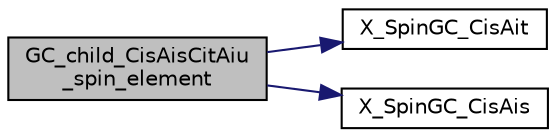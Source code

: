 digraph "GC_child_CisAisCitAiu_spin_element"
{
 // INTERACTIVE_SVG=YES
  edge [fontname="Helvetica",fontsize="10",labelfontname="Helvetica",labelfontsize="10"];
  node [fontname="Helvetica",fontsize="10",shape=record];
  rankdir="LR";
  Node1 [label="GC_child_CisAisCitAiu\l_spin_element",height=0.2,width=0.4,color="black", fillcolor="grey75", style="filled", fontcolor="black"];
  Node1 -> Node2 [color="midnightblue",fontsize="10",style="solid",fontname="Helvetica"];
  Node2 [label="X_SpinGC_CisAit",height=0.2,width=0.4,color="black", fillcolor="white", style="filled",URL="$mltply_8c.html#a707ac2de8043df3be28fcf3c81c44362"];
  Node1 -> Node3 [color="midnightblue",fontsize="10",style="solid",fontname="Helvetica"];
  Node3 [label="X_SpinGC_CisAis",height=0.2,width=0.4,color="black", fillcolor="white", style="filled",URL="$mltply_8c.html#a5d9e5a462ca77248cbae177465fa02c3"];
}
